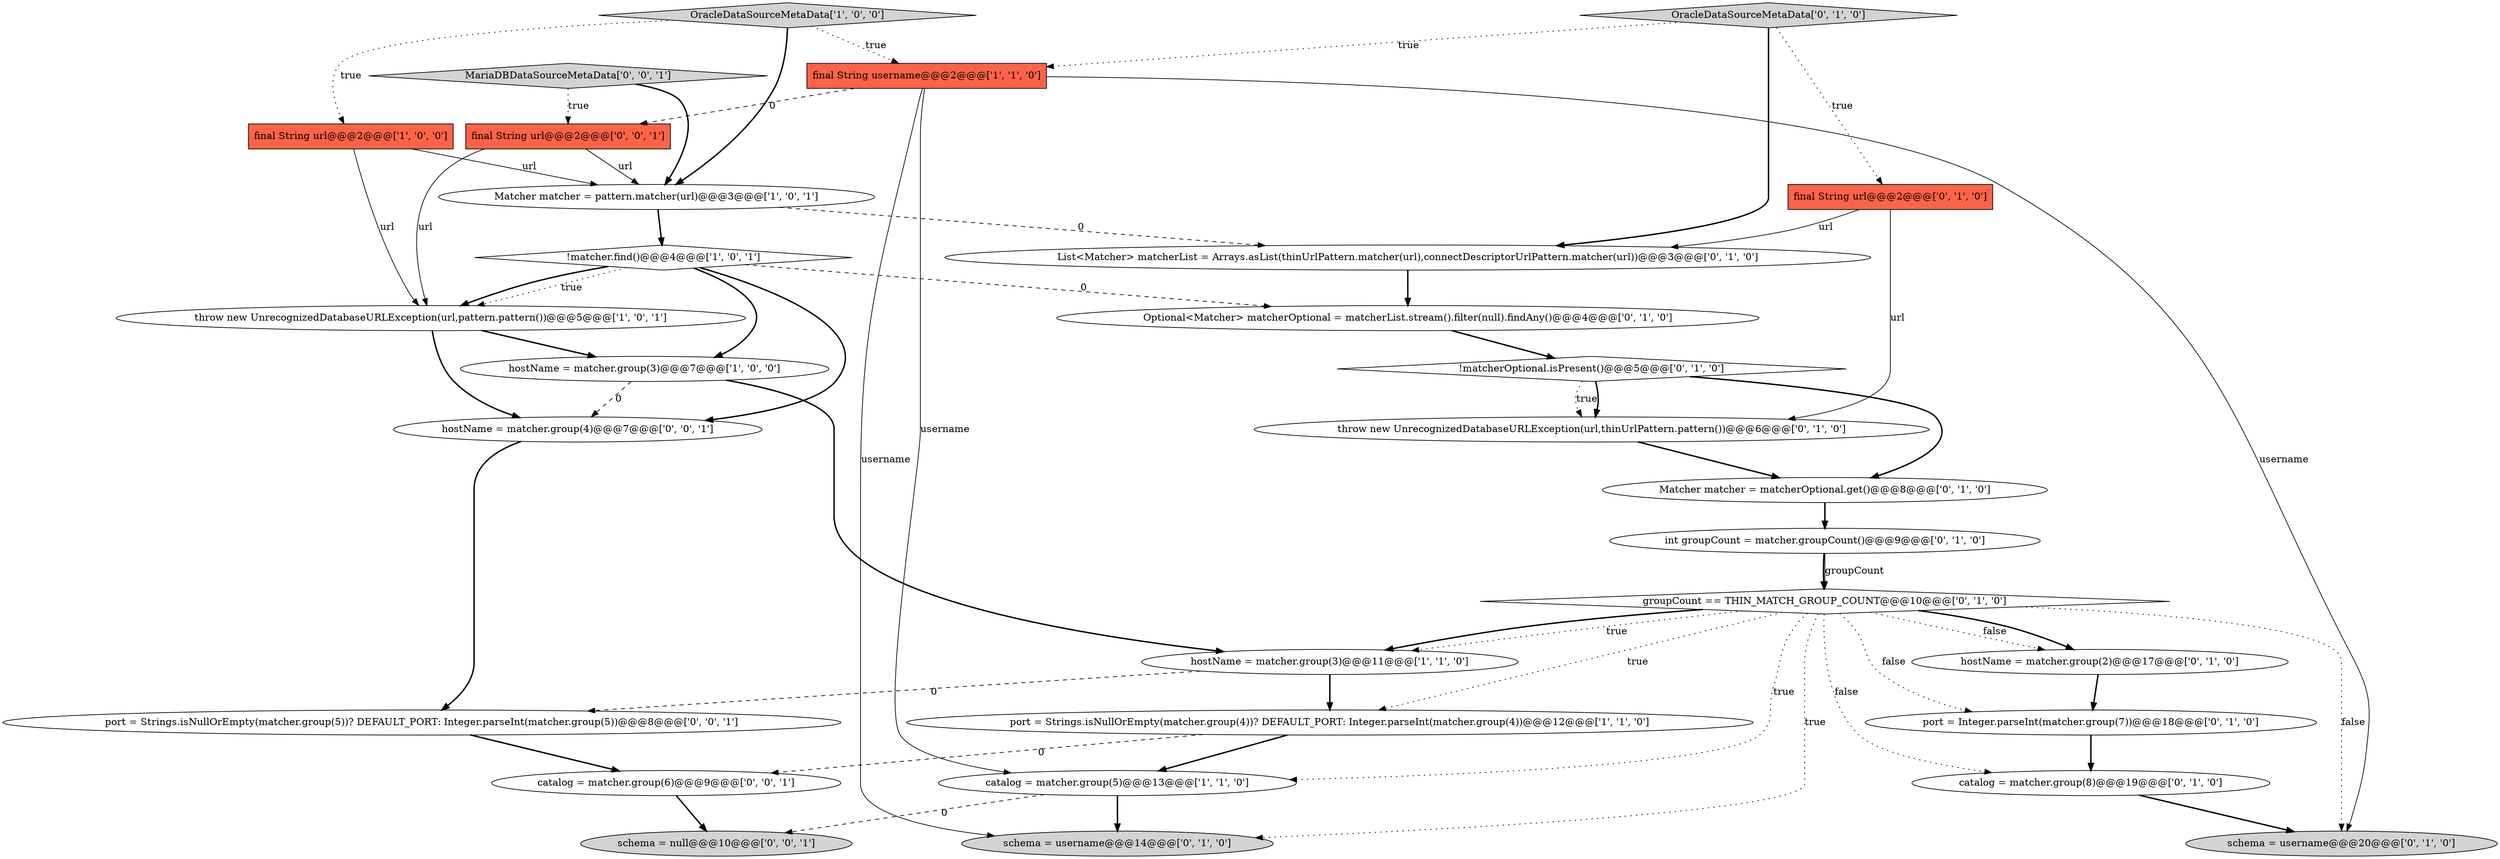 digraph {
20 [style = filled, label = "Matcher matcher = matcherOptional.get()@@@8@@@['0', '1', '0']", fillcolor = white, shape = ellipse image = "AAA1AAABBB2BBB"];
18 [style = filled, label = "!matcherOptional.isPresent()@@@5@@@['0', '1', '0']", fillcolor = white, shape = diamond image = "AAA0AAABBB2BBB"];
21 [style = filled, label = "int groupCount = matcher.groupCount()@@@9@@@['0', '1', '0']", fillcolor = white, shape = ellipse image = "AAA1AAABBB2BBB"];
29 [style = filled, label = "final String url@@@2@@@['0', '0', '1']", fillcolor = tomato, shape = box image = "AAA0AAABBB3BBB"];
19 [style = filled, label = "groupCount == THIN_MATCH_GROUP_COUNT@@@10@@@['0', '1', '0']", fillcolor = white, shape = diamond image = "AAA1AAABBB2BBB"];
26 [style = filled, label = "catalog = matcher.group(6)@@@9@@@['0', '0', '1']", fillcolor = white, shape = ellipse image = "AAA0AAABBB3BBB"];
27 [style = filled, label = "schema = null@@@10@@@['0', '0', '1']", fillcolor = lightgray, shape = ellipse image = "AAA0AAABBB3BBB"];
4 [style = filled, label = "port = Strings.isNullOrEmpty(matcher.group(4))? DEFAULT_PORT: Integer.parseInt(matcher.group(4))@@@12@@@['1', '1', '0']", fillcolor = white, shape = ellipse image = "AAA0AAABBB1BBB"];
9 [style = filled, label = "hostName = matcher.group(3)@@@7@@@['1', '0', '0']", fillcolor = white, shape = ellipse image = "AAA0AAABBB1BBB"];
1 [style = filled, label = "final String username@@@2@@@['1', '1', '0']", fillcolor = tomato, shape = box image = "AAA0AAABBB1BBB"];
22 [style = filled, label = "OracleDataSourceMetaData['0', '1', '0']", fillcolor = lightgray, shape = diamond image = "AAA0AAABBB2BBB"];
8 [style = filled, label = "OracleDataSourceMetaData['1', '0', '0']", fillcolor = lightgray, shape = diamond image = "AAA0AAABBB1BBB"];
10 [style = filled, label = "List<Matcher> matcherList = Arrays.asList(thinUrlPattern.matcher(url),connectDescriptorUrlPattern.matcher(url))@@@3@@@['0', '1', '0']", fillcolor = white, shape = ellipse image = "AAA1AAABBB2BBB"];
17 [style = filled, label = "port = Integer.parseInt(matcher.group(7))@@@18@@@['0', '1', '0']", fillcolor = white, shape = ellipse image = "AAA1AAABBB2BBB"];
5 [style = filled, label = "!matcher.find()@@@4@@@['1', '0', '1']", fillcolor = white, shape = diamond image = "AAA0AAABBB1BBB"];
25 [style = filled, label = "port = Strings.isNullOrEmpty(matcher.group(5))? DEFAULT_PORT: Integer.parseInt(matcher.group(5))@@@8@@@['0', '0', '1']", fillcolor = white, shape = ellipse image = "AAA0AAABBB3BBB"];
12 [style = filled, label = "hostName = matcher.group(2)@@@17@@@['0', '1', '0']", fillcolor = white, shape = ellipse image = "AAA1AAABBB2BBB"];
14 [style = filled, label = "final String url@@@2@@@['0', '1', '0']", fillcolor = tomato, shape = box image = "AAA0AAABBB2BBB"];
11 [style = filled, label = "Optional<Matcher> matcherOptional = matcherList.stream().filter(null).findAny()@@@4@@@['0', '1', '0']", fillcolor = white, shape = ellipse image = "AAA1AAABBB2BBB"];
0 [style = filled, label = "final String url@@@2@@@['1', '0', '0']", fillcolor = tomato, shape = box image = "AAA0AAABBB1BBB"];
3 [style = filled, label = "hostName = matcher.group(3)@@@11@@@['1', '1', '0']", fillcolor = white, shape = ellipse image = "AAA0AAABBB1BBB"];
7 [style = filled, label = "throw new UnrecognizedDatabaseURLException(url,pattern.pattern())@@@5@@@['1', '0', '1']", fillcolor = white, shape = ellipse image = "AAA0AAABBB1BBB"];
28 [style = filled, label = "MariaDBDataSourceMetaData['0', '0', '1']", fillcolor = lightgray, shape = diamond image = "AAA0AAABBB3BBB"];
6 [style = filled, label = "catalog = matcher.group(5)@@@13@@@['1', '1', '0']", fillcolor = white, shape = ellipse image = "AAA0AAABBB1BBB"];
13 [style = filled, label = "schema = username@@@20@@@['0', '1', '0']", fillcolor = lightgray, shape = ellipse image = "AAA1AAABBB2BBB"];
16 [style = filled, label = "throw new UnrecognizedDatabaseURLException(url,thinUrlPattern.pattern())@@@6@@@['0', '1', '0']", fillcolor = white, shape = ellipse image = "AAA1AAABBB2BBB"];
2 [style = filled, label = "Matcher matcher = pattern.matcher(url)@@@3@@@['1', '0', '1']", fillcolor = white, shape = ellipse image = "AAA0AAABBB1BBB"];
15 [style = filled, label = "catalog = matcher.group(8)@@@19@@@['0', '1', '0']", fillcolor = white, shape = ellipse image = "AAA1AAABBB2BBB"];
24 [style = filled, label = "hostName = matcher.group(4)@@@7@@@['0', '0', '1']", fillcolor = white, shape = ellipse image = "AAA0AAABBB3BBB"];
23 [style = filled, label = "schema = username@@@14@@@['0', '1', '0']", fillcolor = lightgray, shape = ellipse image = "AAA0AAABBB2BBB"];
19->3 [style = bold, label=""];
4->26 [style = dashed, label="0"];
4->6 [style = bold, label=""];
18->20 [style = bold, label=""];
7->24 [style = bold, label=""];
19->12 [style = dotted, label="false"];
0->2 [style = solid, label="url"];
7->9 [style = bold, label=""];
2->5 [style = bold, label=""];
25->26 [style = bold, label=""];
9->3 [style = bold, label=""];
19->15 [style = dotted, label="false"];
2->10 [style = dashed, label="0"];
11->18 [style = bold, label=""];
1->23 [style = solid, label="username"];
10->11 [style = bold, label=""];
5->7 [style = dotted, label="true"];
1->29 [style = dashed, label="0"];
5->9 [style = bold, label=""];
3->25 [style = dashed, label="0"];
26->27 [style = bold, label=""];
19->17 [style = dotted, label="false"];
5->11 [style = dashed, label="0"];
14->16 [style = solid, label="url"];
19->4 [style = dotted, label="true"];
1->13 [style = solid, label="username"];
19->23 [style = dotted, label="true"];
18->16 [style = dotted, label="true"];
20->21 [style = bold, label=""];
29->7 [style = solid, label="url"];
8->2 [style = bold, label=""];
21->19 [style = bold, label=""];
12->17 [style = bold, label=""];
1->6 [style = solid, label="username"];
17->15 [style = bold, label=""];
5->24 [style = bold, label=""];
21->19 [style = solid, label="groupCount"];
22->14 [style = dotted, label="true"];
18->16 [style = bold, label=""];
22->1 [style = dotted, label="true"];
15->13 [style = bold, label=""];
0->7 [style = solid, label="url"];
14->10 [style = solid, label="url"];
16->20 [style = bold, label=""];
24->25 [style = bold, label=""];
29->2 [style = solid, label="url"];
6->27 [style = dashed, label="0"];
19->6 [style = dotted, label="true"];
6->23 [style = bold, label=""];
19->12 [style = bold, label=""];
22->10 [style = bold, label=""];
8->1 [style = dotted, label="true"];
28->29 [style = dotted, label="true"];
28->2 [style = bold, label=""];
3->4 [style = bold, label=""];
5->7 [style = bold, label=""];
19->3 [style = dotted, label="true"];
9->24 [style = dashed, label="0"];
8->0 [style = dotted, label="true"];
19->13 [style = dotted, label="false"];
}
